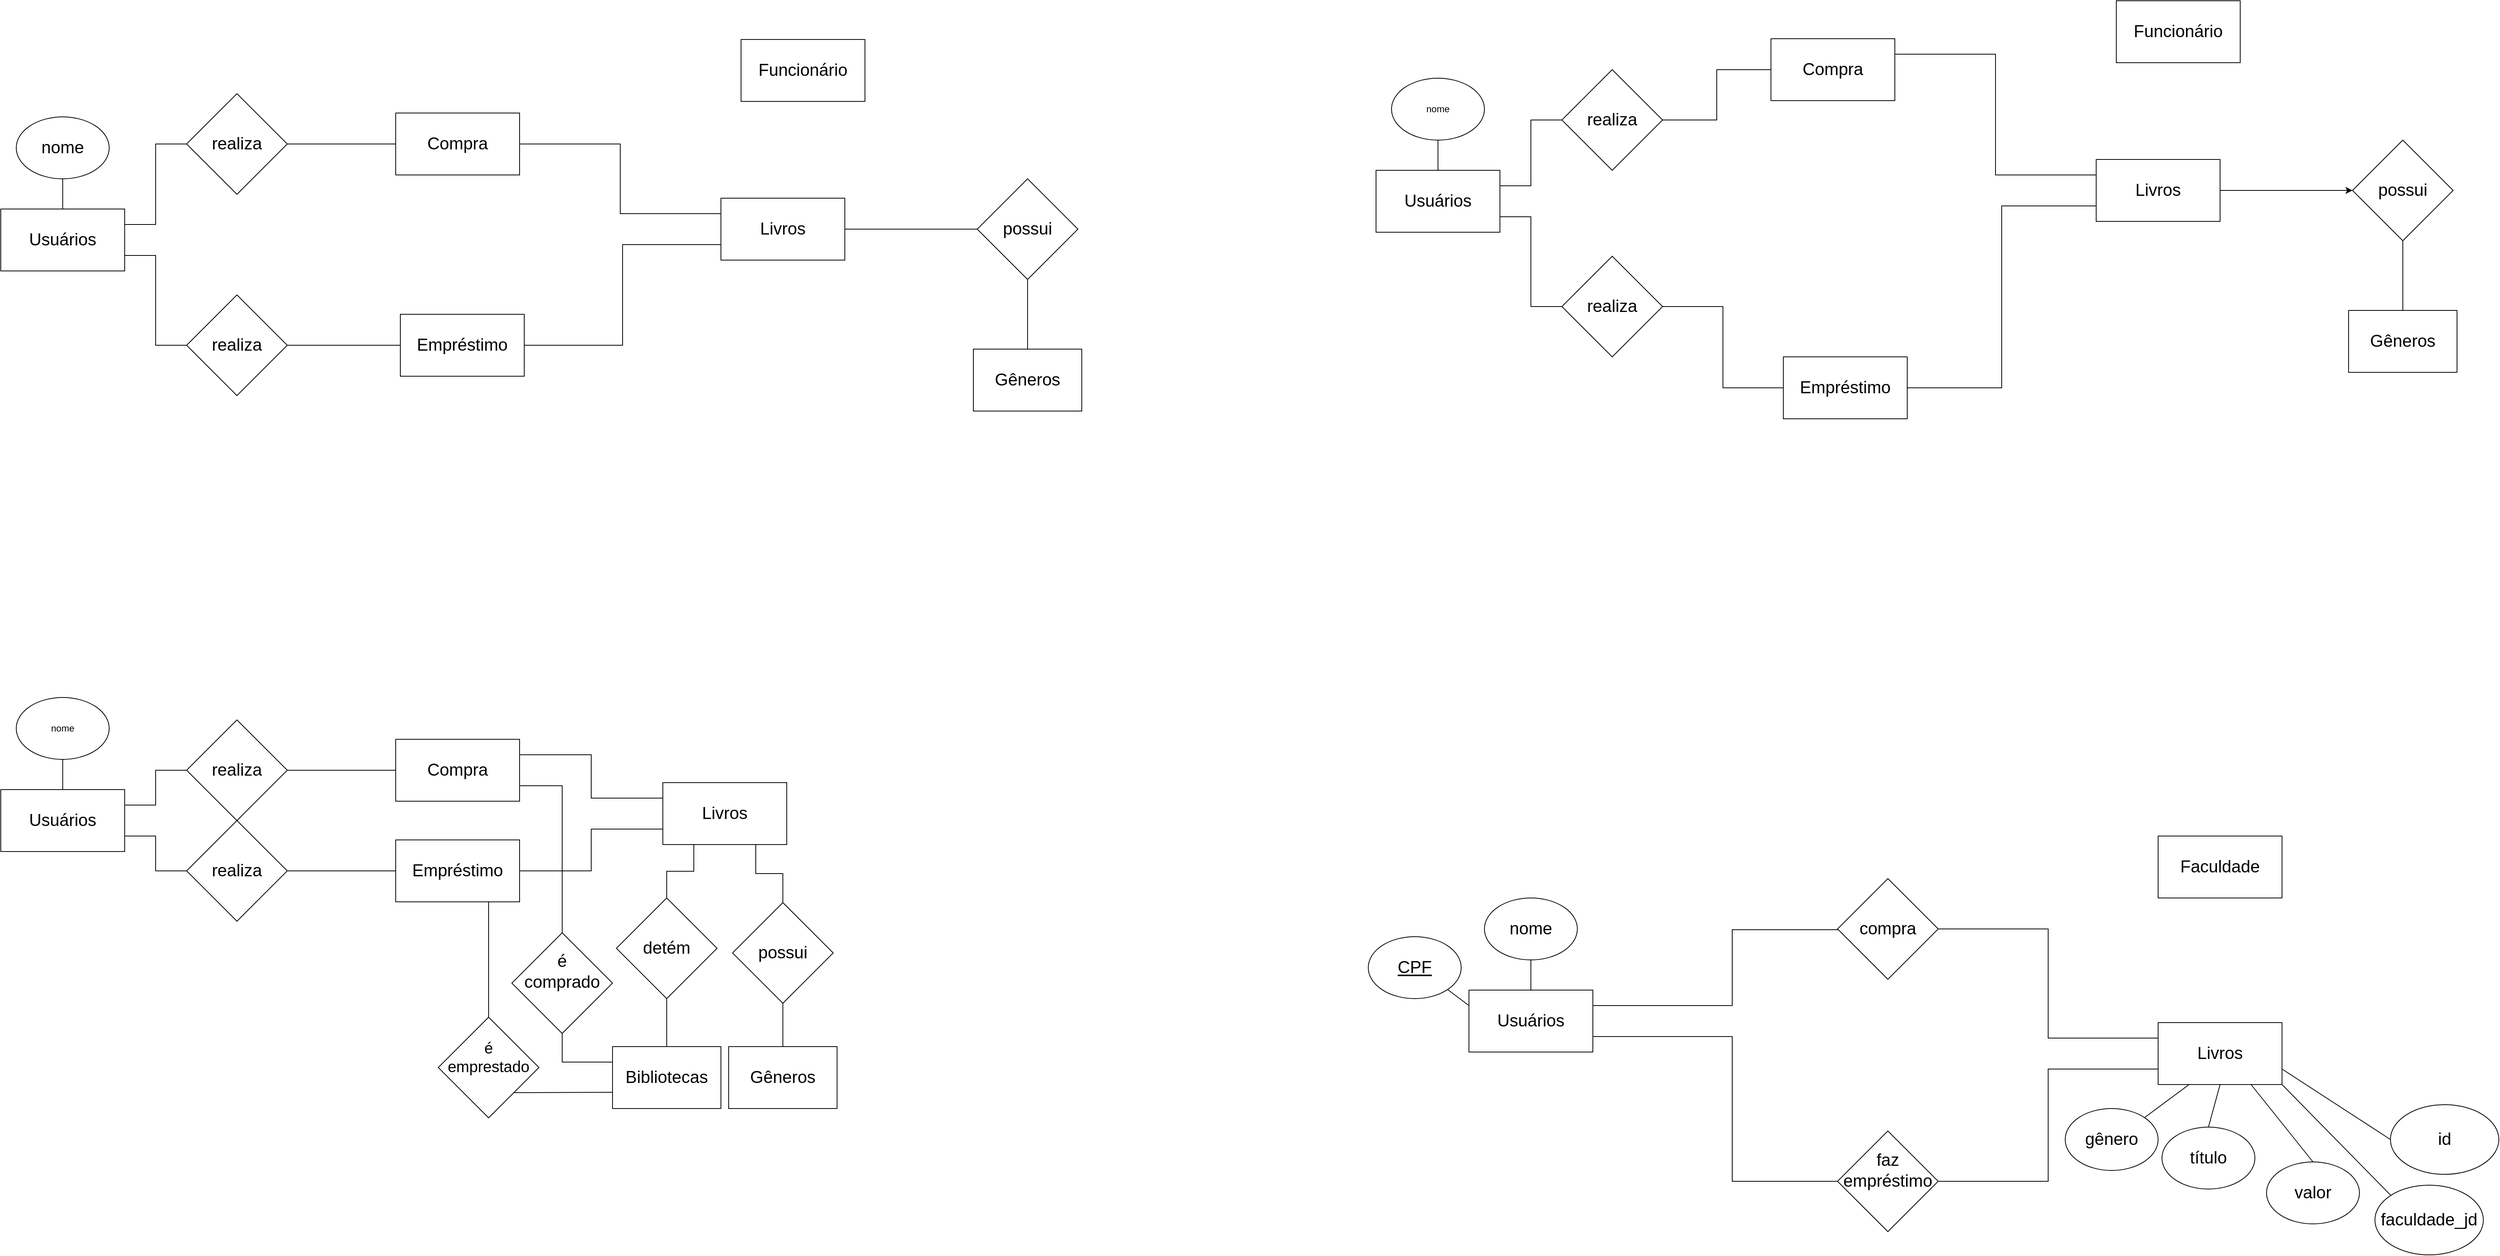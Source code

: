 <mxfile version="24.5.4" type="device">
  <diagram id="C5RBs43oDa-KdzZeNtuy" name="Page-1">
    <mxGraphModel dx="4502" dy="3829" grid="1" gridSize="10" guides="1" tooltips="1" connect="1" arrows="1" fold="1" page="1" pageScale="1" pageWidth="827" pageHeight="1169" math="0" shadow="0">
      <root>
        <mxCell id="WIyWlLk6GJQsqaUBKTNV-0" />
        <mxCell id="WIyWlLk6GJQsqaUBKTNV-1" parent="WIyWlLk6GJQsqaUBKTNV-0" />
        <mxCell id="JpKbExhEeQci_IvhrCCR-0" style="edgeStyle=orthogonalEdgeStyle;rounded=0;orthogonalLoop=1;jettySize=auto;html=1;exitX=1;exitY=0.25;exitDx=0;exitDy=0;entryX=0;entryY=0.5;entryDx=0;entryDy=0;endArrow=none;endFill=0;" edge="1" parent="WIyWlLk6GJQsqaUBKTNV-1" source="JpKbExhEeQci_IvhrCCR-3" target="JpKbExhEeQci_IvhrCCR-8">
          <mxGeometry relative="1" as="geometry" />
        </mxCell>
        <mxCell id="JpKbExhEeQci_IvhrCCR-1" style="edgeStyle=orthogonalEdgeStyle;rounded=0;orthogonalLoop=1;jettySize=auto;html=1;exitX=0.5;exitY=0;exitDx=0;exitDy=0;endArrow=none;endFill=0;entryX=0.5;entryY=1;entryDx=0;entryDy=0;" edge="1" parent="WIyWlLk6GJQsqaUBKTNV-1" source="JpKbExhEeQci_IvhrCCR-3" target="JpKbExhEeQci_IvhrCCR-12">
          <mxGeometry relative="1" as="geometry">
            <mxPoint x="124.286" y="190" as="targetPoint" />
          </mxGeometry>
        </mxCell>
        <mxCell id="JpKbExhEeQci_IvhrCCR-2" style="edgeStyle=orthogonalEdgeStyle;rounded=0;orthogonalLoop=1;jettySize=auto;html=1;exitX=1;exitY=0.75;exitDx=0;exitDy=0;entryX=0;entryY=0.5;entryDx=0;entryDy=0;endArrow=none;endFill=0;" edge="1" parent="WIyWlLk6GJQsqaUBKTNV-1" source="JpKbExhEeQci_IvhrCCR-3" target="JpKbExhEeQci_IvhrCCR-14">
          <mxGeometry relative="1" as="geometry" />
        </mxCell>
        <mxCell id="JpKbExhEeQci_IvhrCCR-3" value="Usuários" style="rounded=0;whiteSpace=wrap;html=1;fontSize=22;" vertex="1" parent="WIyWlLk6GJQsqaUBKTNV-1">
          <mxGeometry x="44" y="229" width="160" height="80" as="geometry" />
        </mxCell>
        <mxCell id="JpKbExhEeQci_IvhrCCR-4" style="edgeStyle=orthogonalEdgeStyle;rounded=0;orthogonalLoop=1;jettySize=auto;html=1;exitX=1;exitY=0.25;exitDx=0;exitDy=0;entryX=0;entryY=0.25;entryDx=0;entryDy=0;endArrow=none;endFill=0;" edge="1" parent="WIyWlLk6GJQsqaUBKTNV-1" source="JpKbExhEeQci_IvhrCCR-6" target="JpKbExhEeQci_IvhrCCR-17">
          <mxGeometry relative="1" as="geometry" />
        </mxCell>
        <mxCell id="JpKbExhEeQci_IvhrCCR-5" style="edgeStyle=orthogonalEdgeStyle;rounded=0;orthogonalLoop=1;jettySize=auto;html=1;exitX=1;exitY=0.75;exitDx=0;exitDy=0;entryX=0.5;entryY=0;entryDx=0;entryDy=0;endArrow=none;endFill=0;" edge="1" parent="WIyWlLk6GJQsqaUBKTNV-1" source="JpKbExhEeQci_IvhrCCR-6" target="JpKbExhEeQci_IvhrCCR-27">
          <mxGeometry relative="1" as="geometry" />
        </mxCell>
        <mxCell id="JpKbExhEeQci_IvhrCCR-6" value="Compra" style="rounded=0;whiteSpace=wrap;html=1;fontSize=22;" vertex="1" parent="WIyWlLk6GJQsqaUBKTNV-1">
          <mxGeometry x="554" y="164" width="160" height="80" as="geometry" />
        </mxCell>
        <mxCell id="JpKbExhEeQci_IvhrCCR-7" style="edgeStyle=orthogonalEdgeStyle;rounded=0;orthogonalLoop=1;jettySize=auto;html=1;exitX=1;exitY=0.5;exitDx=0;exitDy=0;entryX=0;entryY=0.5;entryDx=0;entryDy=0;endArrow=none;endFill=0;" edge="1" parent="WIyWlLk6GJQsqaUBKTNV-1" source="JpKbExhEeQci_IvhrCCR-8" target="JpKbExhEeQci_IvhrCCR-6">
          <mxGeometry relative="1" as="geometry" />
        </mxCell>
        <mxCell id="JpKbExhEeQci_IvhrCCR-8" value="realiza" style="rhombus;whiteSpace=wrap;html=1;fontSize=22;" vertex="1" parent="WIyWlLk6GJQsqaUBKTNV-1">
          <mxGeometry x="284" y="139" width="130" height="130" as="geometry" />
        </mxCell>
        <mxCell id="JpKbExhEeQci_IvhrCCR-9" style="edgeStyle=orthogonalEdgeStyle;rounded=0;orthogonalLoop=1;jettySize=auto;html=1;exitX=1;exitY=0.5;exitDx=0;exitDy=0;entryX=0;entryY=0.75;entryDx=0;entryDy=0;endArrow=none;endFill=0;" edge="1" parent="WIyWlLk6GJQsqaUBKTNV-1" source="JpKbExhEeQci_IvhrCCR-11" target="JpKbExhEeQci_IvhrCCR-17">
          <mxGeometry relative="1" as="geometry" />
        </mxCell>
        <mxCell id="JpKbExhEeQci_IvhrCCR-10" style="edgeStyle=orthogonalEdgeStyle;rounded=0;orthogonalLoop=1;jettySize=auto;html=1;exitX=0.75;exitY=1;exitDx=0;exitDy=0;entryX=0.5;entryY=0;entryDx=0;entryDy=0;endArrow=none;endFill=0;" edge="1" parent="WIyWlLk6GJQsqaUBKTNV-1" source="JpKbExhEeQci_IvhrCCR-11" target="JpKbExhEeQci_IvhrCCR-25">
          <mxGeometry relative="1" as="geometry" />
        </mxCell>
        <mxCell id="JpKbExhEeQci_IvhrCCR-11" value="Empréstimo" style="rounded=0;whiteSpace=wrap;html=1;fontSize=22;" vertex="1" parent="WIyWlLk6GJQsqaUBKTNV-1">
          <mxGeometry x="554" y="294" width="160" height="80" as="geometry" />
        </mxCell>
        <mxCell id="JpKbExhEeQci_IvhrCCR-12" value="nome" style="ellipse;whiteSpace=wrap;html=1;" vertex="1" parent="WIyWlLk6GJQsqaUBKTNV-1">
          <mxGeometry x="64" y="110" width="120" height="80" as="geometry" />
        </mxCell>
        <mxCell id="JpKbExhEeQci_IvhrCCR-13" style="edgeStyle=orthogonalEdgeStyle;rounded=0;orthogonalLoop=1;jettySize=auto;html=1;exitX=1;exitY=0.5;exitDx=0;exitDy=0;entryX=0;entryY=0.5;entryDx=0;entryDy=0;endArrow=none;endFill=0;" edge="1" parent="WIyWlLk6GJQsqaUBKTNV-1" source="JpKbExhEeQci_IvhrCCR-14" target="JpKbExhEeQci_IvhrCCR-11">
          <mxGeometry relative="1" as="geometry">
            <mxPoint x="524" y="333.706" as="targetPoint" />
          </mxGeometry>
        </mxCell>
        <mxCell id="JpKbExhEeQci_IvhrCCR-14" value="realiza" style="rhombus;whiteSpace=wrap;html=1;fontSize=22;" vertex="1" parent="WIyWlLk6GJQsqaUBKTNV-1">
          <mxGeometry x="284" y="269" width="130" height="130" as="geometry" />
        </mxCell>
        <mxCell id="JpKbExhEeQci_IvhrCCR-15" style="edgeStyle=orthogonalEdgeStyle;rounded=0;orthogonalLoop=1;jettySize=auto;html=1;exitX=0.25;exitY=1;exitDx=0;exitDy=0;entryX=0.5;entryY=0;entryDx=0;entryDy=0;endArrow=none;endFill=0;" edge="1" parent="WIyWlLk6GJQsqaUBKTNV-1" source="JpKbExhEeQci_IvhrCCR-17" target="JpKbExhEeQci_IvhrCCR-19">
          <mxGeometry relative="1" as="geometry">
            <mxPoint x="939.385" y="341" as="targetPoint" />
          </mxGeometry>
        </mxCell>
        <mxCell id="JpKbExhEeQci_IvhrCCR-16" style="edgeStyle=orthogonalEdgeStyle;rounded=0;orthogonalLoop=1;jettySize=auto;html=1;exitX=0.75;exitY=1;exitDx=0;exitDy=0;entryX=0.5;entryY=0;entryDx=0;entryDy=0;endArrow=none;endFill=0;" edge="1" parent="WIyWlLk6GJQsqaUBKTNV-1" source="JpKbExhEeQci_IvhrCCR-17" target="JpKbExhEeQci_IvhrCCR-21">
          <mxGeometry relative="1" as="geometry">
            <mxPoint x="1019.385" y="341" as="targetPoint" />
          </mxGeometry>
        </mxCell>
        <mxCell id="JpKbExhEeQci_IvhrCCR-17" value="Livros" style="rounded=0;whiteSpace=wrap;html=1;fontSize=22;" vertex="1" parent="WIyWlLk6GJQsqaUBKTNV-1">
          <mxGeometry x="899" y="220" width="160" height="80" as="geometry" />
        </mxCell>
        <mxCell id="JpKbExhEeQci_IvhrCCR-18" style="edgeStyle=orthogonalEdgeStyle;rounded=0;orthogonalLoop=1;jettySize=auto;html=1;exitX=0.5;exitY=1;exitDx=0;exitDy=0;entryX=0.5;entryY=0;entryDx=0;entryDy=0;endArrow=none;endFill=0;" edge="1" parent="WIyWlLk6GJQsqaUBKTNV-1" source="JpKbExhEeQci_IvhrCCR-19" target="JpKbExhEeQci_IvhrCCR-22">
          <mxGeometry relative="1" as="geometry">
            <mxPoint x="903.273" y="551" as="targetPoint" />
          </mxGeometry>
        </mxCell>
        <mxCell id="JpKbExhEeQci_IvhrCCR-19" value="detém" style="rhombus;whiteSpace=wrap;html=1;fontSize=22;" vertex="1" parent="WIyWlLk6GJQsqaUBKTNV-1">
          <mxGeometry x="839" y="369" width="130" height="130" as="geometry" />
        </mxCell>
        <mxCell id="JpKbExhEeQci_IvhrCCR-20" style="edgeStyle=orthogonalEdgeStyle;rounded=0;orthogonalLoop=1;jettySize=auto;html=1;exitX=0.5;exitY=1;exitDx=0;exitDy=0;entryX=0.5;entryY=0;entryDx=0;entryDy=0;endArrow=none;endFill=0;" edge="1" parent="WIyWlLk6GJQsqaUBKTNV-1" source="JpKbExhEeQci_IvhrCCR-21" target="JpKbExhEeQci_IvhrCCR-23">
          <mxGeometry relative="1" as="geometry">
            <mxPoint x="1069.0" y="561" as="targetPoint" />
          </mxGeometry>
        </mxCell>
        <mxCell id="JpKbExhEeQci_IvhrCCR-21" value="possui" style="rhombus;whiteSpace=wrap;html=1;fontSize=22;" vertex="1" parent="WIyWlLk6GJQsqaUBKTNV-1">
          <mxGeometry x="989" y="375" width="130" height="130" as="geometry" />
        </mxCell>
        <mxCell id="JpKbExhEeQci_IvhrCCR-22" value="Bibliotecas" style="rounded=0;whiteSpace=wrap;html=1;fontSize=22;" vertex="1" parent="WIyWlLk6GJQsqaUBKTNV-1">
          <mxGeometry x="834" y="561" width="140" height="80" as="geometry" />
        </mxCell>
        <mxCell id="JpKbExhEeQci_IvhrCCR-23" value="Gêneros" style="rounded=0;whiteSpace=wrap;html=1;fontSize=22;" vertex="1" parent="WIyWlLk6GJQsqaUBKTNV-1">
          <mxGeometry x="984" y="561" width="140" height="80" as="geometry" />
        </mxCell>
        <mxCell id="JpKbExhEeQci_IvhrCCR-24" style="edgeStyle=orthogonalEdgeStyle;rounded=0;orthogonalLoop=1;jettySize=auto;html=1;exitX=1;exitY=1;exitDx=0;exitDy=0;endArrow=none;endFill=0;" edge="1" parent="WIyWlLk6GJQsqaUBKTNV-1" source="JpKbExhEeQci_IvhrCCR-25">
          <mxGeometry relative="1" as="geometry">
            <mxPoint x="834" y="620" as="targetPoint" />
          </mxGeometry>
        </mxCell>
        <mxCell id="JpKbExhEeQci_IvhrCCR-25" value="&lt;div style=&quot;font-size: 20px;&quot; align=&quot;center&quot;&gt;é&lt;/div&gt;&lt;div style=&quot;font-size: 20px;&quot; align=&quot;center&quot;&gt;emprestado&lt;/div&gt;" style="rhombus;whiteSpace=wrap;html=1;fontSize=20;align=center;fillColor=default;verticalAlign=middle;labelPosition=center;verticalLabelPosition=middle;spacingTop=0;spacingBottom=28;" vertex="1" parent="WIyWlLk6GJQsqaUBKTNV-1">
          <mxGeometry x="609" y="523" width="130" height="130" as="geometry" />
        </mxCell>
        <mxCell id="JpKbExhEeQci_IvhrCCR-26" style="edgeStyle=orthogonalEdgeStyle;rounded=0;orthogonalLoop=1;jettySize=auto;html=1;exitX=0.5;exitY=1;exitDx=0;exitDy=0;entryX=0;entryY=0.25;entryDx=0;entryDy=0;strokeColor=default;align=center;verticalAlign=middle;fontFamily=Helvetica;fontSize=11;fontColor=default;labelBackgroundColor=default;endArrow=none;endFill=0;" edge="1" parent="WIyWlLk6GJQsqaUBKTNV-1" source="JpKbExhEeQci_IvhrCCR-27" target="JpKbExhEeQci_IvhrCCR-22">
          <mxGeometry relative="1" as="geometry" />
        </mxCell>
        <mxCell id="JpKbExhEeQci_IvhrCCR-27" value="&lt;div&gt;é&lt;/div&gt;&lt;div&gt;comprado&lt;/div&gt;" style="rhombus;whiteSpace=wrap;html=1;fontSize=22;align=center;fillColor=default;verticalAlign=middle;labelPosition=center;verticalLabelPosition=middle;spacingTop=0;spacingBottom=30;" vertex="1" parent="WIyWlLk6GJQsqaUBKTNV-1">
          <mxGeometry x="704" y="414" width="130" height="130" as="geometry" />
        </mxCell>
        <mxCell id="JpKbExhEeQci_IvhrCCR-28" style="edgeStyle=orthogonalEdgeStyle;rounded=0;orthogonalLoop=1;jettySize=auto;html=1;exitX=1;exitY=0.25;exitDx=0;exitDy=0;entryX=0;entryY=0.5;entryDx=0;entryDy=0;endArrow=none;endFill=0;" edge="1" parent="WIyWlLk6GJQsqaUBKTNV-1" source="JpKbExhEeQci_IvhrCCR-31" target="JpKbExhEeQci_IvhrCCR-35">
          <mxGeometry relative="1" as="geometry" />
        </mxCell>
        <mxCell id="JpKbExhEeQci_IvhrCCR-29" style="edgeStyle=orthogonalEdgeStyle;rounded=0;orthogonalLoop=1;jettySize=auto;html=1;exitX=0.5;exitY=0;exitDx=0;exitDy=0;endArrow=none;endFill=0;entryX=0.5;entryY=1;entryDx=0;entryDy=0;" edge="1" parent="WIyWlLk6GJQsqaUBKTNV-1" source="JpKbExhEeQci_IvhrCCR-31" target="JpKbExhEeQci_IvhrCCR-38">
          <mxGeometry relative="1" as="geometry">
            <mxPoint x="124.286" y="-560" as="targetPoint" />
          </mxGeometry>
        </mxCell>
        <mxCell id="JpKbExhEeQci_IvhrCCR-30" style="edgeStyle=orthogonalEdgeStyle;rounded=0;orthogonalLoop=1;jettySize=auto;html=1;exitX=1;exitY=0.75;exitDx=0;exitDy=0;entryX=0;entryY=0.5;entryDx=0;entryDy=0;endArrow=none;endFill=0;" edge="1" parent="WIyWlLk6GJQsqaUBKTNV-1" source="JpKbExhEeQci_IvhrCCR-31" target="JpKbExhEeQci_IvhrCCR-40">
          <mxGeometry relative="1" as="geometry" />
        </mxCell>
        <mxCell id="JpKbExhEeQci_IvhrCCR-31" value="Usuários" style="rounded=0;whiteSpace=wrap;html=1;fontSize=22;" vertex="1" parent="WIyWlLk6GJQsqaUBKTNV-1">
          <mxGeometry x="44" y="-521" width="160" height="80" as="geometry" />
        </mxCell>
        <mxCell id="JpKbExhEeQci_IvhrCCR-32" style="edgeStyle=orthogonalEdgeStyle;rounded=0;orthogonalLoop=1;jettySize=auto;html=1;exitX=1;exitY=0.5;exitDx=0;exitDy=0;entryX=0;entryY=0.25;entryDx=0;entryDy=0;endArrow=none;endFill=0;" edge="1" parent="WIyWlLk6GJQsqaUBKTNV-1" source="JpKbExhEeQci_IvhrCCR-33" target="JpKbExhEeQci_IvhrCCR-43">
          <mxGeometry relative="1" as="geometry" />
        </mxCell>
        <mxCell id="JpKbExhEeQci_IvhrCCR-33" value="Compra" style="rounded=0;whiteSpace=wrap;html=1;fontSize=22;" vertex="1" parent="WIyWlLk6GJQsqaUBKTNV-1">
          <mxGeometry x="554" y="-645" width="160" height="80" as="geometry" />
        </mxCell>
        <mxCell id="JpKbExhEeQci_IvhrCCR-34" style="edgeStyle=orthogonalEdgeStyle;rounded=0;orthogonalLoop=1;jettySize=auto;html=1;exitX=1;exitY=0.5;exitDx=0;exitDy=0;entryX=0;entryY=0.5;entryDx=0;entryDy=0;endArrow=none;endFill=0;" edge="1" parent="WIyWlLk6GJQsqaUBKTNV-1" source="JpKbExhEeQci_IvhrCCR-35" target="JpKbExhEeQci_IvhrCCR-33">
          <mxGeometry relative="1" as="geometry" />
        </mxCell>
        <mxCell id="JpKbExhEeQci_IvhrCCR-35" value="realiza" style="rhombus;whiteSpace=wrap;html=1;fontSize=22;" vertex="1" parent="WIyWlLk6GJQsqaUBKTNV-1">
          <mxGeometry x="284" y="-670" width="130" height="130" as="geometry" />
        </mxCell>
        <mxCell id="JpKbExhEeQci_IvhrCCR-36" style="edgeStyle=orthogonalEdgeStyle;rounded=0;orthogonalLoop=1;jettySize=auto;html=1;exitX=1;exitY=0.5;exitDx=0;exitDy=0;entryX=0;entryY=0.75;entryDx=0;entryDy=0;endArrow=none;endFill=0;" edge="1" parent="WIyWlLk6GJQsqaUBKTNV-1" source="JpKbExhEeQci_IvhrCCR-37" target="JpKbExhEeQci_IvhrCCR-43">
          <mxGeometry relative="1" as="geometry" />
        </mxCell>
        <mxCell id="JpKbExhEeQci_IvhrCCR-37" value="Empréstimo" style="rounded=0;whiteSpace=wrap;html=1;fontSize=22;" vertex="1" parent="WIyWlLk6GJQsqaUBKTNV-1">
          <mxGeometry x="560" y="-385" width="160" height="80" as="geometry" />
        </mxCell>
        <mxCell id="JpKbExhEeQci_IvhrCCR-38" value="nome" style="ellipse;whiteSpace=wrap;html=1;fontSize=22;" vertex="1" parent="WIyWlLk6GJQsqaUBKTNV-1">
          <mxGeometry x="64" y="-640" width="120" height="80" as="geometry" />
        </mxCell>
        <mxCell id="JpKbExhEeQci_IvhrCCR-39" style="edgeStyle=orthogonalEdgeStyle;rounded=0;orthogonalLoop=1;jettySize=auto;html=1;exitX=1;exitY=0.5;exitDx=0;exitDy=0;entryX=0;entryY=0.5;entryDx=0;entryDy=0;endArrow=none;endFill=0;" edge="1" parent="WIyWlLk6GJQsqaUBKTNV-1" source="JpKbExhEeQci_IvhrCCR-40" target="JpKbExhEeQci_IvhrCCR-37">
          <mxGeometry relative="1" as="geometry">
            <mxPoint x="524" y="-416.294" as="targetPoint" />
          </mxGeometry>
        </mxCell>
        <mxCell id="JpKbExhEeQci_IvhrCCR-40" value="realiza" style="rhombus;whiteSpace=wrap;html=1;fontSize=22;" vertex="1" parent="WIyWlLk6GJQsqaUBKTNV-1">
          <mxGeometry x="284" y="-410" width="130" height="130" as="geometry" />
        </mxCell>
        <mxCell id="JpKbExhEeQci_IvhrCCR-54" style="edgeStyle=orthogonalEdgeStyle;rounded=0;orthogonalLoop=1;jettySize=auto;html=1;exitX=1;exitY=0.5;exitDx=0;exitDy=0;entryX=0;entryY=0.5;entryDx=0;entryDy=0;endArrow=none;endFill=0;" edge="1" parent="WIyWlLk6GJQsqaUBKTNV-1" source="JpKbExhEeQci_IvhrCCR-43" target="JpKbExhEeQci_IvhrCCR-47">
          <mxGeometry relative="1" as="geometry" />
        </mxCell>
        <mxCell id="JpKbExhEeQci_IvhrCCR-43" value="Livros" style="rounded=0;whiteSpace=wrap;html=1;fontSize=22;" vertex="1" parent="WIyWlLk6GJQsqaUBKTNV-1">
          <mxGeometry x="974" y="-535" width="160" height="80" as="geometry" />
        </mxCell>
        <mxCell id="JpKbExhEeQci_IvhrCCR-46" style="edgeStyle=orthogonalEdgeStyle;rounded=0;orthogonalLoop=1;jettySize=auto;html=1;exitX=0.5;exitY=1;exitDx=0;exitDy=0;entryX=0.5;entryY=0;entryDx=0;entryDy=0;endArrow=none;endFill=0;" edge="1" parent="WIyWlLk6GJQsqaUBKTNV-1" source="JpKbExhEeQci_IvhrCCR-47" target="JpKbExhEeQci_IvhrCCR-49">
          <mxGeometry relative="1" as="geometry">
            <mxPoint x="1069.0" y="-189" as="targetPoint" />
          </mxGeometry>
        </mxCell>
        <mxCell id="JpKbExhEeQci_IvhrCCR-47" value="possui" style="rhombus;whiteSpace=wrap;html=1;fontSize=22;" vertex="1" parent="WIyWlLk6GJQsqaUBKTNV-1">
          <mxGeometry x="1305" y="-560" width="130" height="130" as="geometry" />
        </mxCell>
        <mxCell id="JpKbExhEeQci_IvhrCCR-49" value="Gêneros" style="rounded=0;whiteSpace=wrap;html=1;fontSize=22;" vertex="1" parent="WIyWlLk6GJQsqaUBKTNV-1">
          <mxGeometry x="1300" y="-340" width="140" height="80" as="geometry" />
        </mxCell>
        <mxCell id="JpKbExhEeQci_IvhrCCR-58" value="Funcionário" style="rounded=0;whiteSpace=wrap;html=1;fontSize=22;" vertex="1" parent="WIyWlLk6GJQsqaUBKTNV-1">
          <mxGeometry x="1000" y="-740" width="160" height="80" as="geometry" />
        </mxCell>
        <mxCell id="JpKbExhEeQci_IvhrCCR-78" style="edgeStyle=orthogonalEdgeStyle;rounded=0;orthogonalLoop=1;jettySize=auto;html=1;exitX=1;exitY=0.25;exitDx=0;exitDy=0;entryX=0;entryY=0.5;entryDx=0;entryDy=0;endArrow=none;endFill=0;" edge="1" source="JpKbExhEeQci_IvhrCCR-81" target="JpKbExhEeQci_IvhrCCR-85" parent="WIyWlLk6GJQsqaUBKTNV-1">
          <mxGeometry relative="1" as="geometry" />
        </mxCell>
        <mxCell id="JpKbExhEeQci_IvhrCCR-79" style="edgeStyle=orthogonalEdgeStyle;rounded=0;orthogonalLoop=1;jettySize=auto;html=1;exitX=0.5;exitY=0;exitDx=0;exitDy=0;endArrow=none;endFill=0;entryX=0.5;entryY=1;entryDx=0;entryDy=0;" edge="1" source="JpKbExhEeQci_IvhrCCR-81" target="JpKbExhEeQci_IvhrCCR-88" parent="WIyWlLk6GJQsqaUBKTNV-1">
          <mxGeometry relative="1" as="geometry">
            <mxPoint x="1900.286" y="-610" as="targetPoint" />
          </mxGeometry>
        </mxCell>
        <mxCell id="JpKbExhEeQci_IvhrCCR-80" style="edgeStyle=orthogonalEdgeStyle;rounded=0;orthogonalLoop=1;jettySize=auto;html=1;exitX=1;exitY=0.75;exitDx=0;exitDy=0;entryX=0;entryY=0.5;entryDx=0;entryDy=0;endArrow=none;endFill=0;" edge="1" source="JpKbExhEeQci_IvhrCCR-81" target="JpKbExhEeQci_IvhrCCR-90" parent="WIyWlLk6GJQsqaUBKTNV-1">
          <mxGeometry relative="1" as="geometry" />
        </mxCell>
        <mxCell id="JpKbExhEeQci_IvhrCCR-81" value="Usuários" style="rounded=0;whiteSpace=wrap;html=1;fontSize=22;" vertex="1" parent="WIyWlLk6GJQsqaUBKTNV-1">
          <mxGeometry x="1820" y="-571" width="160" height="80" as="geometry" />
        </mxCell>
        <mxCell id="JpKbExhEeQci_IvhrCCR-82" style="edgeStyle=orthogonalEdgeStyle;rounded=0;orthogonalLoop=1;jettySize=auto;html=1;exitX=1;exitY=0.25;exitDx=0;exitDy=0;entryX=0;entryY=0.25;entryDx=0;entryDy=0;endArrow=none;endFill=0;" edge="1" source="JpKbExhEeQci_IvhrCCR-83" target="JpKbExhEeQci_IvhrCCR-92" parent="WIyWlLk6GJQsqaUBKTNV-1">
          <mxGeometry relative="1" as="geometry" />
        </mxCell>
        <mxCell id="JpKbExhEeQci_IvhrCCR-83" value="Compra" style="rounded=0;whiteSpace=wrap;html=1;fontSize=22;" vertex="1" parent="WIyWlLk6GJQsqaUBKTNV-1">
          <mxGeometry x="2330" y="-741" width="160" height="80" as="geometry" />
        </mxCell>
        <mxCell id="JpKbExhEeQci_IvhrCCR-84" style="edgeStyle=orthogonalEdgeStyle;rounded=0;orthogonalLoop=1;jettySize=auto;html=1;exitX=1;exitY=0.5;exitDx=0;exitDy=0;entryX=0;entryY=0.5;entryDx=0;entryDy=0;endArrow=none;endFill=0;" edge="1" source="JpKbExhEeQci_IvhrCCR-85" target="JpKbExhEeQci_IvhrCCR-83" parent="WIyWlLk6GJQsqaUBKTNV-1">
          <mxGeometry relative="1" as="geometry" />
        </mxCell>
        <mxCell id="JpKbExhEeQci_IvhrCCR-85" value="realiza" style="rhombus;whiteSpace=wrap;html=1;fontSize=22;" vertex="1" parent="WIyWlLk6GJQsqaUBKTNV-1">
          <mxGeometry x="2060" y="-701" width="130" height="130" as="geometry" />
        </mxCell>
        <mxCell id="JpKbExhEeQci_IvhrCCR-86" style="edgeStyle=orthogonalEdgeStyle;rounded=0;orthogonalLoop=1;jettySize=auto;html=1;exitX=1;exitY=0.5;exitDx=0;exitDy=0;entryX=0;entryY=0.75;entryDx=0;entryDy=0;endArrow=none;endFill=0;" edge="1" source="JpKbExhEeQci_IvhrCCR-87" target="JpKbExhEeQci_IvhrCCR-92" parent="WIyWlLk6GJQsqaUBKTNV-1">
          <mxGeometry relative="1" as="geometry" />
        </mxCell>
        <mxCell id="JpKbExhEeQci_IvhrCCR-87" value="Empréstimo" style="rounded=0;whiteSpace=wrap;html=1;fontSize=22;" vertex="1" parent="WIyWlLk6GJQsqaUBKTNV-1">
          <mxGeometry x="2346" y="-330" width="160" height="80" as="geometry" />
        </mxCell>
        <mxCell id="JpKbExhEeQci_IvhrCCR-88" value="nome" style="ellipse;whiteSpace=wrap;html=1;" vertex="1" parent="WIyWlLk6GJQsqaUBKTNV-1">
          <mxGeometry x="1840" y="-690" width="120" height="80" as="geometry" />
        </mxCell>
        <mxCell id="JpKbExhEeQci_IvhrCCR-89" style="edgeStyle=orthogonalEdgeStyle;rounded=0;orthogonalLoop=1;jettySize=auto;html=1;exitX=1;exitY=0.5;exitDx=0;exitDy=0;entryX=0;entryY=0.5;entryDx=0;entryDy=0;endArrow=none;endFill=0;" edge="1" source="JpKbExhEeQci_IvhrCCR-90" target="JpKbExhEeQci_IvhrCCR-87" parent="WIyWlLk6GJQsqaUBKTNV-1">
          <mxGeometry relative="1" as="geometry">
            <mxPoint x="2300" y="-466.294" as="targetPoint" />
          </mxGeometry>
        </mxCell>
        <mxCell id="JpKbExhEeQci_IvhrCCR-90" value="realiza" style="rhombus;whiteSpace=wrap;html=1;fontSize=22;" vertex="1" parent="WIyWlLk6GJQsqaUBKTNV-1">
          <mxGeometry x="2060" y="-460" width="130" height="130" as="geometry" />
        </mxCell>
        <mxCell id="JpKbExhEeQci_IvhrCCR-91" style="edgeStyle=orthogonalEdgeStyle;rounded=0;orthogonalLoop=1;jettySize=auto;html=1;exitX=1;exitY=0.5;exitDx=0;exitDy=0;entryX=0;entryY=0.5;entryDx=0;entryDy=0;" edge="1" source="JpKbExhEeQci_IvhrCCR-92" target="JpKbExhEeQci_IvhrCCR-94" parent="WIyWlLk6GJQsqaUBKTNV-1">
          <mxGeometry relative="1" as="geometry" />
        </mxCell>
        <mxCell id="JpKbExhEeQci_IvhrCCR-92" value="Livros" style="rounded=0;whiteSpace=wrap;html=1;fontSize=22;" vertex="1" parent="WIyWlLk6GJQsqaUBKTNV-1">
          <mxGeometry x="2750" y="-585" width="160" height="80" as="geometry" />
        </mxCell>
        <mxCell id="JpKbExhEeQci_IvhrCCR-93" style="edgeStyle=orthogonalEdgeStyle;rounded=0;orthogonalLoop=1;jettySize=auto;html=1;exitX=0.5;exitY=1;exitDx=0;exitDy=0;entryX=0.5;entryY=0;entryDx=0;entryDy=0;endArrow=none;endFill=0;" edge="1" source="JpKbExhEeQci_IvhrCCR-94" target="JpKbExhEeQci_IvhrCCR-95" parent="WIyWlLk6GJQsqaUBKTNV-1">
          <mxGeometry relative="1" as="geometry">
            <mxPoint x="2845" y="-239" as="targetPoint" />
          </mxGeometry>
        </mxCell>
        <mxCell id="JpKbExhEeQci_IvhrCCR-94" value="possui" style="rhombus;whiteSpace=wrap;html=1;fontSize=22;" vertex="1" parent="WIyWlLk6GJQsqaUBKTNV-1">
          <mxGeometry x="3081" y="-610" width="130" height="130" as="geometry" />
        </mxCell>
        <mxCell id="JpKbExhEeQci_IvhrCCR-95" value="Gêneros" style="rounded=0;whiteSpace=wrap;html=1;fontSize=22;" vertex="1" parent="WIyWlLk6GJQsqaUBKTNV-1">
          <mxGeometry x="3076" y="-390" width="140" height="80" as="geometry" />
        </mxCell>
        <mxCell id="JpKbExhEeQci_IvhrCCR-96" value="Funcionário" style="rounded=0;whiteSpace=wrap;html=1;fontSize=22;" vertex="1" parent="WIyWlLk6GJQsqaUBKTNV-1">
          <mxGeometry x="2776" y="-790" width="160" height="80" as="geometry" />
        </mxCell>
        <mxCell id="JpKbExhEeQci_IvhrCCR-138" style="edgeStyle=orthogonalEdgeStyle;rounded=0;orthogonalLoop=1;jettySize=auto;html=1;exitX=1;exitY=0.25;exitDx=0;exitDy=0;entryX=0;entryY=0.5;entryDx=0;entryDy=0;endArrow=none;endFill=0;" edge="1" source="JpKbExhEeQci_IvhrCCR-141" target="JpKbExhEeQci_IvhrCCR-145" parent="WIyWlLk6GJQsqaUBKTNV-1">
          <mxGeometry relative="1" as="geometry">
            <Array as="points">
              <mxPoint x="2280" y="508" />
              <mxPoint x="2280" y="410" />
              <mxPoint x="2416" y="410" />
            </Array>
          </mxGeometry>
        </mxCell>
        <mxCell id="JpKbExhEeQci_IvhrCCR-139" style="edgeStyle=orthogonalEdgeStyle;rounded=0;orthogonalLoop=1;jettySize=auto;html=1;exitX=0.5;exitY=0;exitDx=0;exitDy=0;endArrow=none;endFill=0;entryX=0.5;entryY=1;entryDx=0;entryDy=0;" edge="1" source="JpKbExhEeQci_IvhrCCR-141" target="JpKbExhEeQci_IvhrCCR-148" parent="WIyWlLk6GJQsqaUBKTNV-1">
          <mxGeometry relative="1" as="geometry">
            <mxPoint x="2020.286" y="449" as="targetPoint" />
          </mxGeometry>
        </mxCell>
        <mxCell id="JpKbExhEeQci_IvhrCCR-140" style="edgeStyle=orthogonalEdgeStyle;rounded=0;orthogonalLoop=1;jettySize=auto;html=1;exitX=1;exitY=0.75;exitDx=0;exitDy=0;entryX=0;entryY=0.5;entryDx=0;entryDy=0;endArrow=none;endFill=0;" edge="1" source="JpKbExhEeQci_IvhrCCR-141" target="JpKbExhEeQci_IvhrCCR-150" parent="WIyWlLk6GJQsqaUBKTNV-1">
          <mxGeometry relative="1" as="geometry">
            <Array as="points">
              <mxPoint x="2280" y="548" />
              <mxPoint x="2280" y="735" />
            </Array>
          </mxGeometry>
        </mxCell>
        <mxCell id="JpKbExhEeQci_IvhrCCR-165" style="rounded=0;orthogonalLoop=1;jettySize=auto;html=1;exitX=0;exitY=0.25;exitDx=0;exitDy=0;entryX=1;entryY=1;entryDx=0;entryDy=0;strokeColor=default;align=center;verticalAlign=middle;fontFamily=Helvetica;fontSize=11;fontColor=default;labelBackgroundColor=default;endArrow=none;endFill=0;" edge="1" parent="WIyWlLk6GJQsqaUBKTNV-1" source="JpKbExhEeQci_IvhrCCR-141" target="JpKbExhEeQci_IvhrCCR-164">
          <mxGeometry relative="1" as="geometry" />
        </mxCell>
        <mxCell id="JpKbExhEeQci_IvhrCCR-141" value="Usuários" style="rounded=0;whiteSpace=wrap;html=1;fontSize=22;" vertex="1" parent="WIyWlLk6GJQsqaUBKTNV-1">
          <mxGeometry x="1940" y="488" width="160" height="80" as="geometry" />
        </mxCell>
        <mxCell id="JpKbExhEeQci_IvhrCCR-145" value="compra" style="rhombus;whiteSpace=wrap;html=1;fontSize=22;" vertex="1" parent="WIyWlLk6GJQsqaUBKTNV-1">
          <mxGeometry x="2416" y="344" width="130" height="130" as="geometry" />
        </mxCell>
        <mxCell id="JpKbExhEeQci_IvhrCCR-148" value="nome" style="ellipse;whiteSpace=wrap;html=1;fontSize=22;" vertex="1" parent="WIyWlLk6GJQsqaUBKTNV-1">
          <mxGeometry x="1960" y="369" width="120" height="80" as="geometry" />
        </mxCell>
        <mxCell id="JpKbExhEeQci_IvhrCCR-150" value="&lt;div&gt;faz&lt;/div&gt;&lt;div&gt;empréstimo&lt;br&gt;&lt;/div&gt;" style="rhombus;whiteSpace=wrap;html=1;fontSize=22;spacingTop=0;spacing=1;spacingBottom=28;" vertex="1" parent="WIyWlLk6GJQsqaUBKTNV-1">
          <mxGeometry x="2416" y="670" width="130" height="130" as="geometry" />
        </mxCell>
        <mxCell id="JpKbExhEeQci_IvhrCCR-158" style="edgeStyle=orthogonalEdgeStyle;rounded=0;orthogonalLoop=1;jettySize=auto;html=1;exitX=0;exitY=0.75;exitDx=0;exitDy=0;entryX=1;entryY=0.5;entryDx=0;entryDy=0;strokeColor=default;align=center;verticalAlign=middle;fontFamily=Helvetica;fontSize=11;fontColor=default;labelBackgroundColor=default;endArrow=none;endFill=0;" edge="1" parent="WIyWlLk6GJQsqaUBKTNV-1" source="JpKbExhEeQci_IvhrCCR-152" target="JpKbExhEeQci_IvhrCCR-150">
          <mxGeometry relative="1" as="geometry" />
        </mxCell>
        <mxCell id="JpKbExhEeQci_IvhrCCR-159" style="edgeStyle=orthogonalEdgeStyle;rounded=0;orthogonalLoop=1;jettySize=auto;html=1;exitX=0;exitY=0.25;exitDx=0;exitDy=0;entryX=1;entryY=0.5;entryDx=0;entryDy=0;strokeColor=default;align=center;verticalAlign=middle;fontFamily=Helvetica;fontSize=11;fontColor=default;labelBackgroundColor=default;endArrow=none;endFill=0;" edge="1" parent="WIyWlLk6GJQsqaUBKTNV-1" source="JpKbExhEeQci_IvhrCCR-152" target="JpKbExhEeQci_IvhrCCR-145">
          <mxGeometry relative="1" as="geometry" />
        </mxCell>
        <mxCell id="JpKbExhEeQci_IvhrCCR-161" style="rounded=0;orthogonalLoop=1;jettySize=auto;html=1;exitX=0.25;exitY=1;exitDx=0;exitDy=0;entryX=1;entryY=0;entryDx=0;entryDy=0;strokeColor=default;align=center;verticalAlign=middle;fontFamily=Helvetica;fontSize=11;fontColor=default;labelBackgroundColor=default;endArrow=none;endFill=0;" edge="1" parent="WIyWlLk6GJQsqaUBKTNV-1" source="JpKbExhEeQci_IvhrCCR-152" target="JpKbExhEeQci_IvhrCCR-160">
          <mxGeometry relative="1" as="geometry" />
        </mxCell>
        <mxCell id="JpKbExhEeQci_IvhrCCR-163" style="rounded=0;orthogonalLoop=1;jettySize=auto;html=1;exitX=0.5;exitY=1;exitDx=0;exitDy=0;entryX=0.5;entryY=0;entryDx=0;entryDy=0;strokeColor=default;align=center;verticalAlign=middle;fontFamily=Helvetica;fontSize=11;fontColor=default;labelBackgroundColor=default;endArrow=none;endFill=0;" edge="1" parent="WIyWlLk6GJQsqaUBKTNV-1" source="JpKbExhEeQci_IvhrCCR-152" target="JpKbExhEeQci_IvhrCCR-162">
          <mxGeometry relative="1" as="geometry" />
        </mxCell>
        <mxCell id="JpKbExhEeQci_IvhrCCR-171" style="rounded=0;orthogonalLoop=1;jettySize=auto;html=1;exitX=0.75;exitY=1;exitDx=0;exitDy=0;entryX=0.5;entryY=0;entryDx=0;entryDy=0;strokeColor=default;align=center;verticalAlign=middle;fontFamily=Helvetica;fontSize=11;fontColor=default;labelBackgroundColor=default;endArrow=none;endFill=0;" edge="1" parent="WIyWlLk6GJQsqaUBKTNV-1" source="JpKbExhEeQci_IvhrCCR-152" target="JpKbExhEeQci_IvhrCCR-170">
          <mxGeometry relative="1" as="geometry" />
        </mxCell>
        <mxCell id="JpKbExhEeQci_IvhrCCR-176" style="rounded=0;orthogonalLoop=1;jettySize=auto;html=1;exitX=1;exitY=0.75;exitDx=0;exitDy=0;entryX=0;entryY=0.5;entryDx=0;entryDy=0;strokeColor=default;align=center;verticalAlign=middle;fontFamily=Helvetica;fontSize=11;fontColor=default;labelBackgroundColor=default;endArrow=none;endFill=0;" edge="1" parent="WIyWlLk6GJQsqaUBKTNV-1" source="JpKbExhEeQci_IvhrCCR-152" target="JpKbExhEeQci_IvhrCCR-175">
          <mxGeometry relative="1" as="geometry" />
        </mxCell>
        <mxCell id="JpKbExhEeQci_IvhrCCR-152" value="Livros" style="rounded=0;whiteSpace=wrap;html=1;fontSize=22;" vertex="1" parent="WIyWlLk6GJQsqaUBKTNV-1">
          <mxGeometry x="2830" y="530" width="160" height="80" as="geometry" />
        </mxCell>
        <mxCell id="JpKbExhEeQci_IvhrCCR-160" value="gênero" style="ellipse;whiteSpace=wrap;html=1;fontSize=22;" vertex="1" parent="WIyWlLk6GJQsqaUBKTNV-1">
          <mxGeometry x="2710" y="641" width="120" height="80" as="geometry" />
        </mxCell>
        <mxCell id="JpKbExhEeQci_IvhrCCR-162" value="título" style="ellipse;whiteSpace=wrap;html=1;fontSize=22;" vertex="1" parent="WIyWlLk6GJQsqaUBKTNV-1">
          <mxGeometry x="2835" y="665" width="120" height="80" as="geometry" />
        </mxCell>
        <mxCell id="JpKbExhEeQci_IvhrCCR-164" value="CPF" style="ellipse;whiteSpace=wrap;html=1;fontSize=22;fontStyle=4" vertex="1" parent="WIyWlLk6GJQsqaUBKTNV-1">
          <mxGeometry x="1810" y="419" width="120" height="80" as="geometry" />
        </mxCell>
        <mxCell id="JpKbExhEeQci_IvhrCCR-170" value="valor" style="ellipse;whiteSpace=wrap;html=1;fontSize=22;" vertex="1" parent="WIyWlLk6GJQsqaUBKTNV-1">
          <mxGeometry x="2970" y="710" width="120" height="80" as="geometry" />
        </mxCell>
        <mxCell id="JpKbExhEeQci_IvhrCCR-172" value="Faculdade" style="rounded=0;whiteSpace=wrap;html=1;fontSize=22;" vertex="1" parent="WIyWlLk6GJQsqaUBKTNV-1">
          <mxGeometry x="2830" y="289" width="160" height="80" as="geometry" />
        </mxCell>
        <mxCell id="JpKbExhEeQci_IvhrCCR-174" style="rounded=0;orthogonalLoop=1;jettySize=auto;html=1;exitX=0;exitY=0;exitDx=0;exitDy=0;entryX=1;entryY=1;entryDx=0;entryDy=0;strokeColor=default;align=center;verticalAlign=middle;fontFamily=Helvetica;fontSize=11;fontColor=default;labelBackgroundColor=default;endArrow=none;endFill=0;" edge="1" parent="WIyWlLk6GJQsqaUBKTNV-1" source="JpKbExhEeQci_IvhrCCR-173" target="JpKbExhEeQci_IvhrCCR-152">
          <mxGeometry relative="1" as="geometry" />
        </mxCell>
        <mxCell id="JpKbExhEeQci_IvhrCCR-173" value="faculdade_jd" style="ellipse;whiteSpace=wrap;html=1;fontSize=22;" vertex="1" parent="WIyWlLk6GJQsqaUBKTNV-1">
          <mxGeometry x="3110" y="740" width="140" height="90" as="geometry" />
        </mxCell>
        <mxCell id="JpKbExhEeQci_IvhrCCR-175" value="id" style="ellipse;whiteSpace=wrap;html=1;fontSize=22;" vertex="1" parent="WIyWlLk6GJQsqaUBKTNV-1">
          <mxGeometry x="3130" y="636" width="140" height="90" as="geometry" />
        </mxCell>
      </root>
    </mxGraphModel>
  </diagram>
</mxfile>
